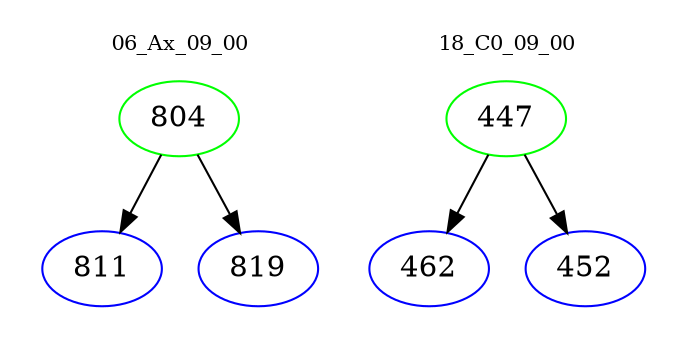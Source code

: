 digraph{
subgraph cluster_0 {
color = white
label = "06_Ax_09_00";
fontsize=10;
T0_804 [label="804", color="green"]
T0_804 -> T0_811 [color="black"]
T0_811 [label="811", color="blue"]
T0_804 -> T0_819 [color="black"]
T0_819 [label="819", color="blue"]
}
subgraph cluster_1 {
color = white
label = "18_C0_09_00";
fontsize=10;
T1_447 [label="447", color="green"]
T1_447 -> T1_462 [color="black"]
T1_462 [label="462", color="blue"]
T1_447 -> T1_452 [color="black"]
T1_452 [label="452", color="blue"]
}
}

